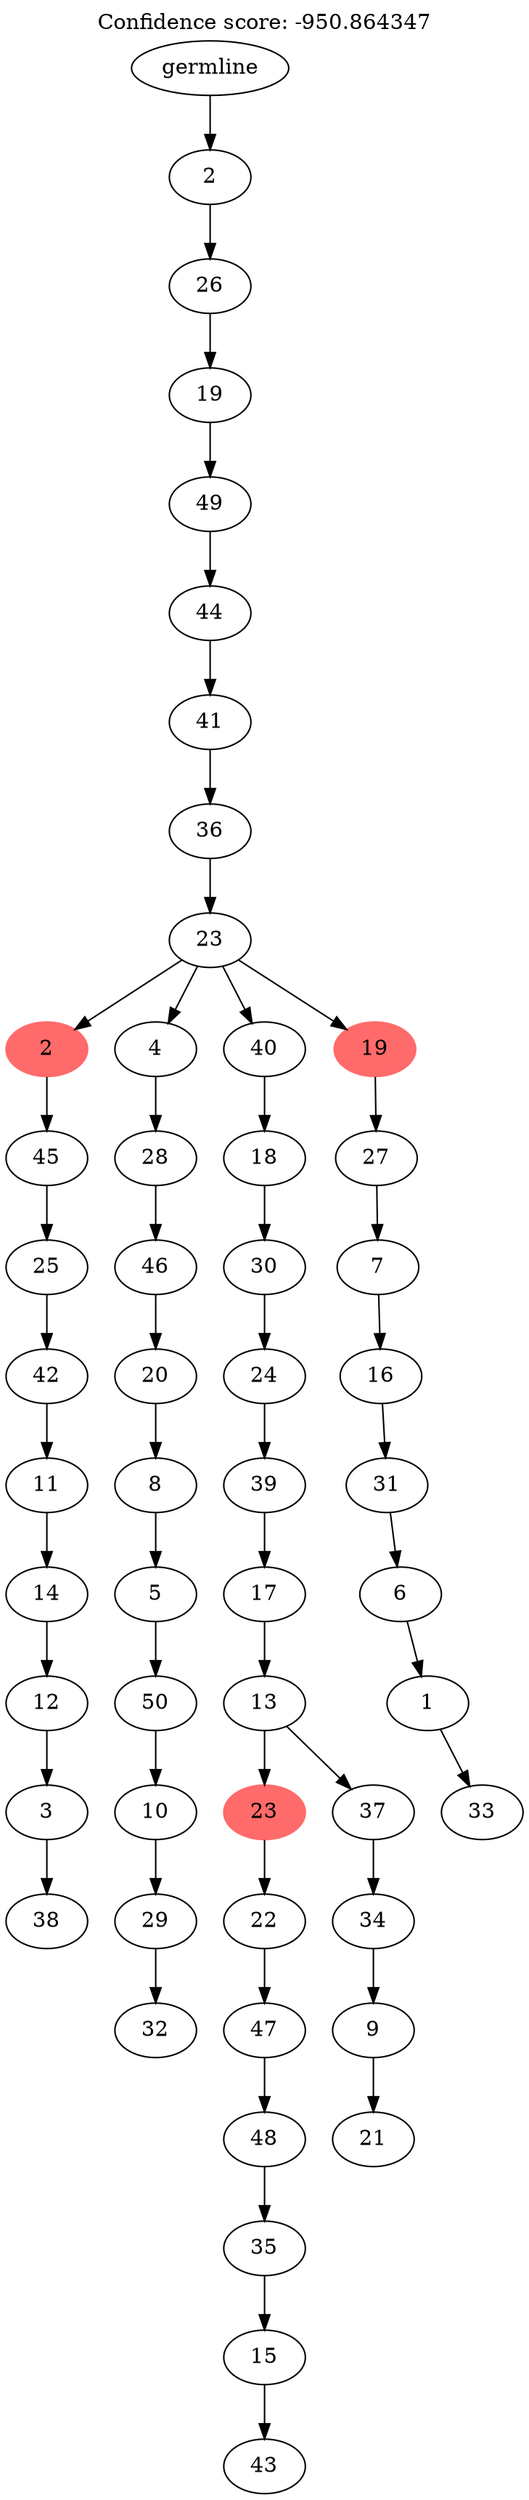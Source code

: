 digraph g {
	"52" -> "53";
	"53" [label="38"];
	"51" -> "52";
	"52" [label="3"];
	"50" -> "51";
	"51" [label="12"];
	"49" -> "50";
	"50" [label="14"];
	"48" -> "49";
	"49" [label="11"];
	"47" -> "48";
	"48" [label="42"];
	"46" -> "47";
	"47" [label="25"];
	"45" -> "46";
	"46" [label="45"];
	"43" -> "44";
	"44" [label="32"];
	"42" -> "43";
	"43" [label="29"];
	"41" -> "42";
	"42" [label="10"];
	"40" -> "41";
	"41" [label="50"];
	"39" -> "40";
	"40" [label="5"];
	"38" -> "39";
	"39" [label="8"];
	"37" -> "38";
	"38" [label="20"];
	"36" -> "37";
	"37" [label="46"];
	"35" -> "36";
	"36" [label="28"];
	"33" -> "34";
	"34" [label="43"];
	"32" -> "33";
	"33" [label="15"];
	"31" -> "32";
	"32" [label="35"];
	"30" -> "31";
	"31" [label="48"];
	"29" -> "30";
	"30" [label="47"];
	"28" -> "29";
	"29" [label="22"];
	"26" -> "27";
	"27" [label="21"];
	"25" -> "26";
	"26" [label="9"];
	"24" -> "25";
	"25" [label="34"];
	"23" -> "24";
	"24" [label="37"];
	"23" -> "28";
	"28" [color=indianred1, style=filled, label="23"];
	"22" -> "23";
	"23" [label="13"];
	"21" -> "22";
	"22" [label="17"];
	"20" -> "21";
	"21" [label="39"];
	"19" -> "20";
	"20" [label="24"];
	"18" -> "19";
	"19" [label="30"];
	"17" -> "18";
	"18" [label="18"];
	"15" -> "16";
	"16" [label="33"];
	"14" -> "15";
	"15" [label="1"];
	"13" -> "14";
	"14" [label="6"];
	"12" -> "13";
	"13" [label="31"];
	"11" -> "12";
	"12" [label="16"];
	"10" -> "11";
	"11" [label="7"];
	"9" -> "10";
	"10" [label="27"];
	"8" -> "9";
	"9" [color=indianred1, style=filled, label="19"];
	"8" -> "17";
	"17" [label="40"];
	"8" -> "35";
	"35" [label="4"];
	"8" -> "45";
	"45" [color=indianred1, style=filled, label="2"];
	"7" -> "8";
	"8" [label="23"];
	"6" -> "7";
	"7" [label="36"];
	"5" -> "6";
	"6" [label="41"];
	"4" -> "5";
	"5" [label="44"];
	"3" -> "4";
	"4" [label="49"];
	"2" -> "3";
	"3" [label="19"];
	"1" -> "2";
	"2" [label="26"];
	"0" -> "1";
	"1" [label="2"];
	"0" [label="germline"];
	labelloc="t";
	label="Confidence score: -950.864347";
}
